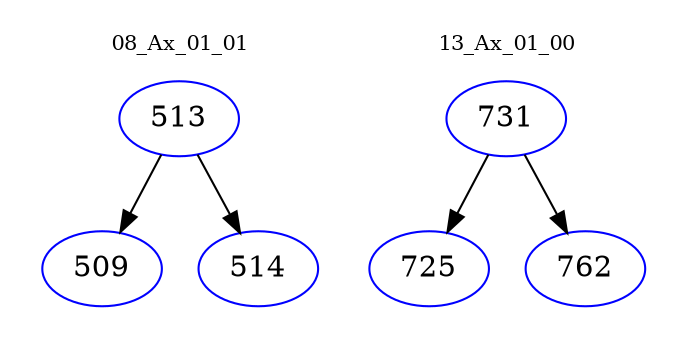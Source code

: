 digraph{
subgraph cluster_0 {
color = white
label = "08_Ax_01_01";
fontsize=10;
T0_513 [label="513", color="blue"]
T0_513 -> T0_509 [color="black"]
T0_509 [label="509", color="blue"]
T0_513 -> T0_514 [color="black"]
T0_514 [label="514", color="blue"]
}
subgraph cluster_1 {
color = white
label = "13_Ax_01_00";
fontsize=10;
T1_731 [label="731", color="blue"]
T1_731 -> T1_725 [color="black"]
T1_725 [label="725", color="blue"]
T1_731 -> T1_762 [color="black"]
T1_762 [label="762", color="blue"]
}
}
